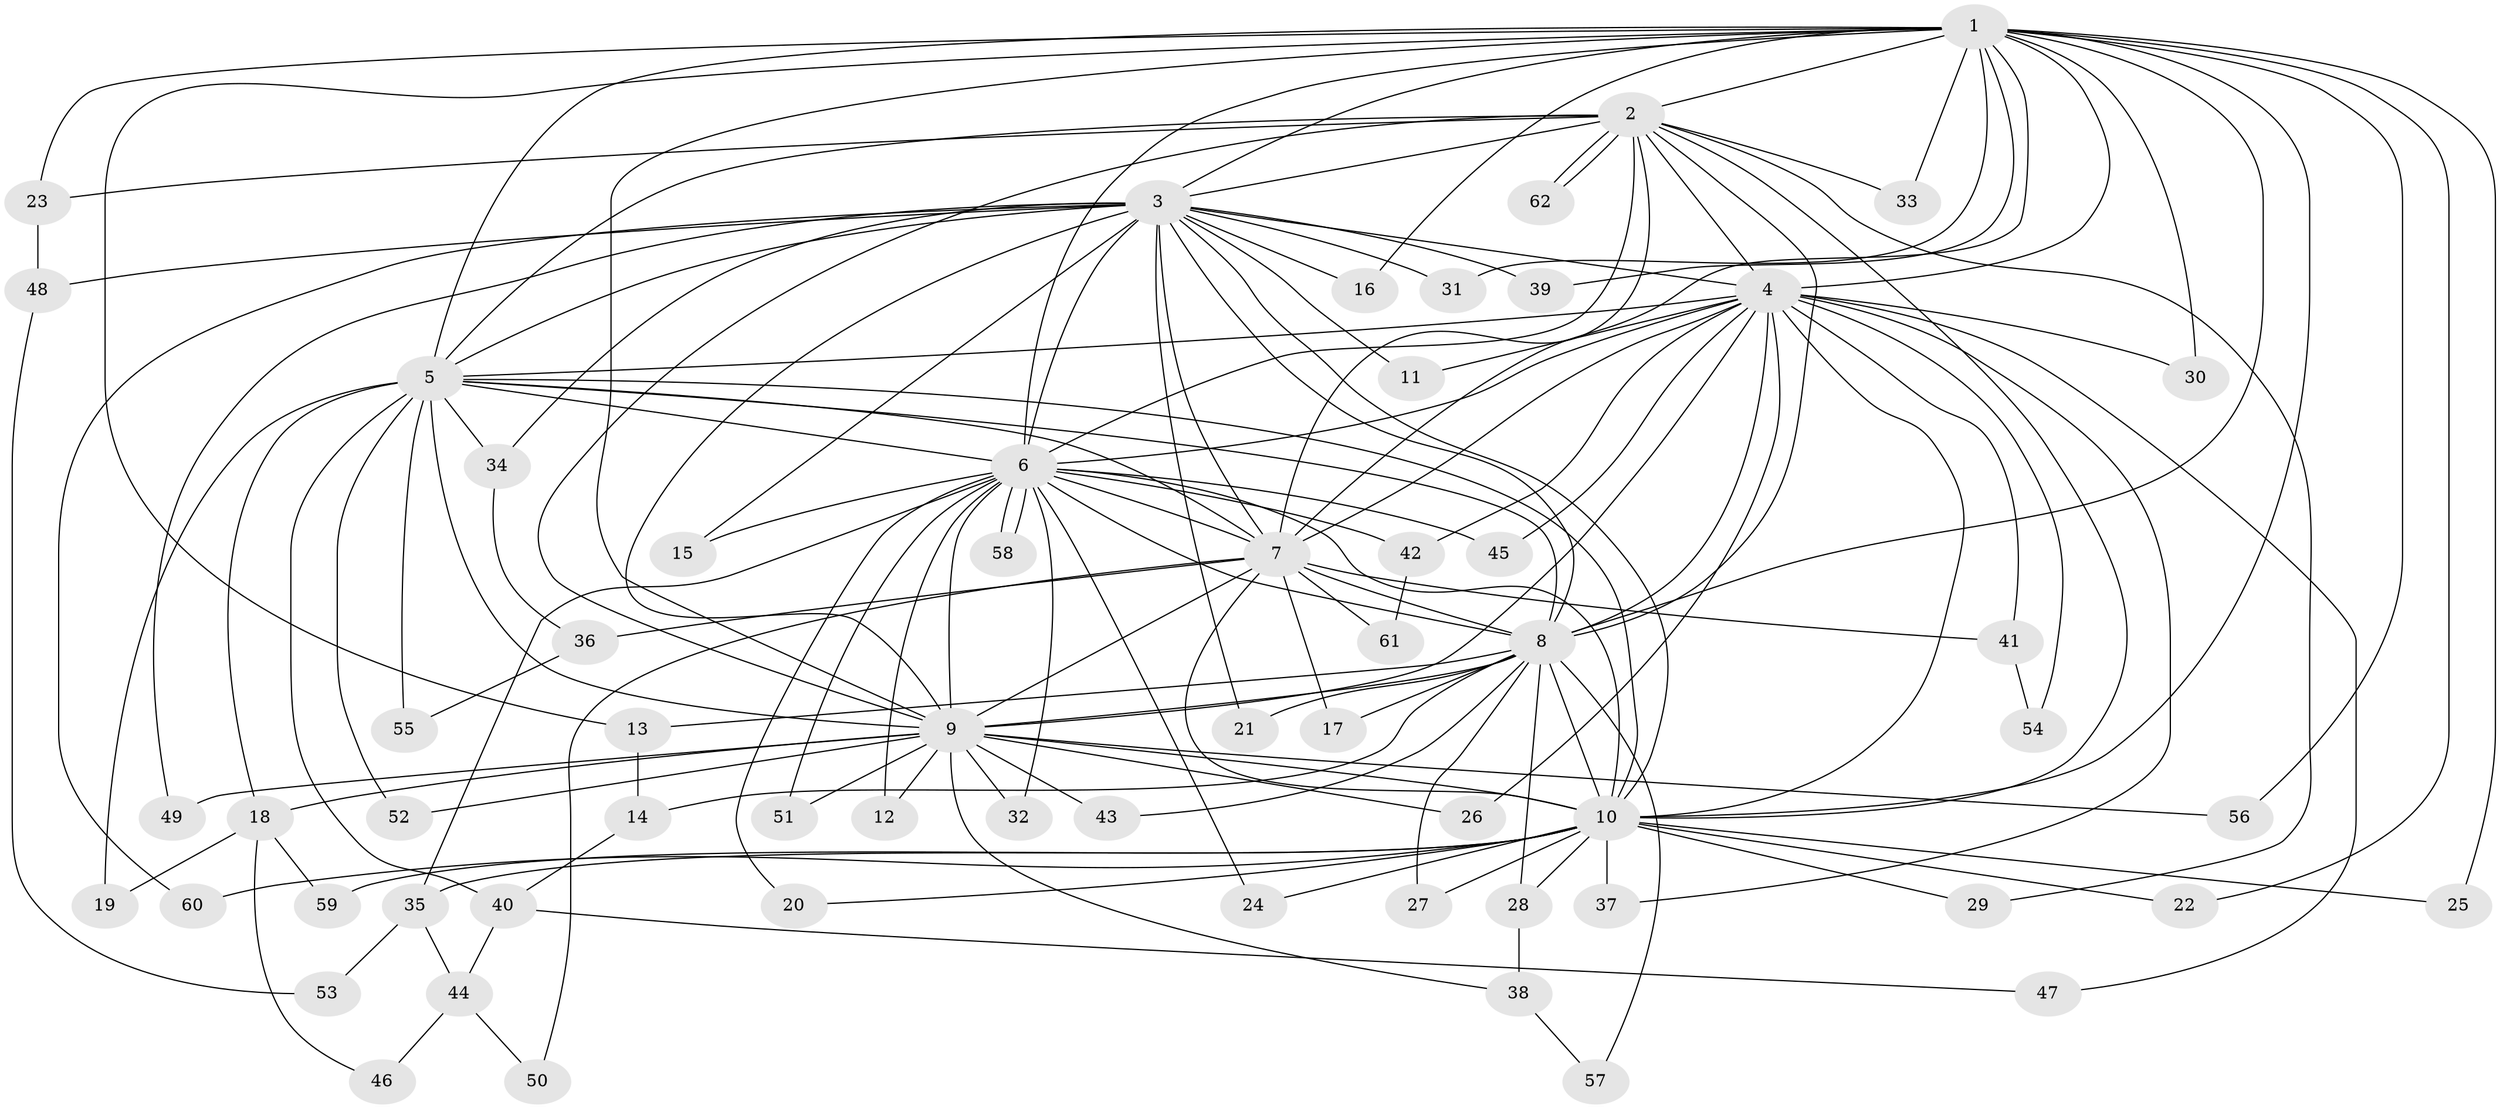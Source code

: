 // coarse degree distribution, {7: 0.02631578947368421, 8: 0.05263157894736842, 14: 0.05263157894736842, 17: 0.05263157894736842, 12: 0.02631578947368421, 11: 0.02631578947368421, 2: 0.4473684210526316, 3: 0.18421052631578946, 5: 0.02631578947368421, 4: 0.05263157894736842, 1: 0.05263157894736842}
// Generated by graph-tools (version 1.1) at 2025/49/03/04/25 22:49:59]
// undirected, 62 vertices, 149 edges
graph export_dot {
  node [color=gray90,style=filled];
  1;
  2;
  3;
  4;
  5;
  6;
  7;
  8;
  9;
  10;
  11;
  12;
  13;
  14;
  15;
  16;
  17;
  18;
  19;
  20;
  21;
  22;
  23;
  24;
  25;
  26;
  27;
  28;
  29;
  30;
  31;
  32;
  33;
  34;
  35;
  36;
  37;
  38;
  39;
  40;
  41;
  42;
  43;
  44;
  45;
  46;
  47;
  48;
  49;
  50;
  51;
  52;
  53;
  54;
  55;
  56;
  57;
  58;
  59;
  60;
  61;
  62;
  1 -- 2;
  1 -- 3;
  1 -- 4;
  1 -- 5;
  1 -- 6;
  1 -- 7;
  1 -- 8;
  1 -- 9;
  1 -- 10;
  1 -- 13;
  1 -- 16;
  1 -- 22;
  1 -- 23;
  1 -- 25;
  1 -- 30;
  1 -- 31;
  1 -- 33;
  1 -- 39;
  1 -- 56;
  2 -- 3;
  2 -- 4;
  2 -- 5;
  2 -- 6;
  2 -- 7;
  2 -- 8;
  2 -- 9;
  2 -- 10;
  2 -- 23;
  2 -- 29;
  2 -- 33;
  2 -- 62;
  2 -- 62;
  3 -- 4;
  3 -- 5;
  3 -- 6;
  3 -- 7;
  3 -- 8;
  3 -- 9;
  3 -- 10;
  3 -- 11;
  3 -- 15;
  3 -- 16;
  3 -- 21;
  3 -- 31;
  3 -- 34;
  3 -- 39;
  3 -- 48;
  3 -- 49;
  3 -- 60;
  4 -- 5;
  4 -- 6;
  4 -- 7;
  4 -- 8;
  4 -- 9;
  4 -- 10;
  4 -- 11;
  4 -- 26;
  4 -- 30;
  4 -- 37;
  4 -- 41;
  4 -- 42;
  4 -- 45;
  4 -- 47;
  4 -- 54;
  5 -- 6;
  5 -- 7;
  5 -- 8;
  5 -- 9;
  5 -- 10;
  5 -- 18;
  5 -- 19;
  5 -- 34;
  5 -- 40;
  5 -- 52;
  5 -- 55;
  6 -- 7;
  6 -- 8;
  6 -- 9;
  6 -- 10;
  6 -- 12;
  6 -- 15;
  6 -- 20;
  6 -- 24;
  6 -- 32;
  6 -- 35;
  6 -- 42;
  6 -- 45;
  6 -- 51;
  6 -- 58;
  6 -- 58;
  7 -- 8;
  7 -- 9;
  7 -- 10;
  7 -- 17;
  7 -- 36;
  7 -- 41;
  7 -- 50;
  7 -- 61;
  8 -- 9;
  8 -- 10;
  8 -- 13;
  8 -- 14;
  8 -- 17;
  8 -- 21;
  8 -- 27;
  8 -- 28;
  8 -- 43;
  8 -- 57;
  9 -- 10;
  9 -- 12;
  9 -- 18;
  9 -- 26;
  9 -- 32;
  9 -- 38;
  9 -- 43;
  9 -- 49;
  9 -- 51;
  9 -- 52;
  9 -- 56;
  10 -- 20;
  10 -- 22;
  10 -- 24;
  10 -- 25;
  10 -- 27;
  10 -- 28;
  10 -- 29;
  10 -- 35;
  10 -- 37;
  10 -- 59;
  10 -- 60;
  13 -- 14;
  14 -- 40;
  18 -- 19;
  18 -- 46;
  18 -- 59;
  23 -- 48;
  28 -- 38;
  34 -- 36;
  35 -- 44;
  35 -- 53;
  36 -- 55;
  38 -- 57;
  40 -- 44;
  40 -- 47;
  41 -- 54;
  42 -- 61;
  44 -- 46;
  44 -- 50;
  48 -- 53;
}
